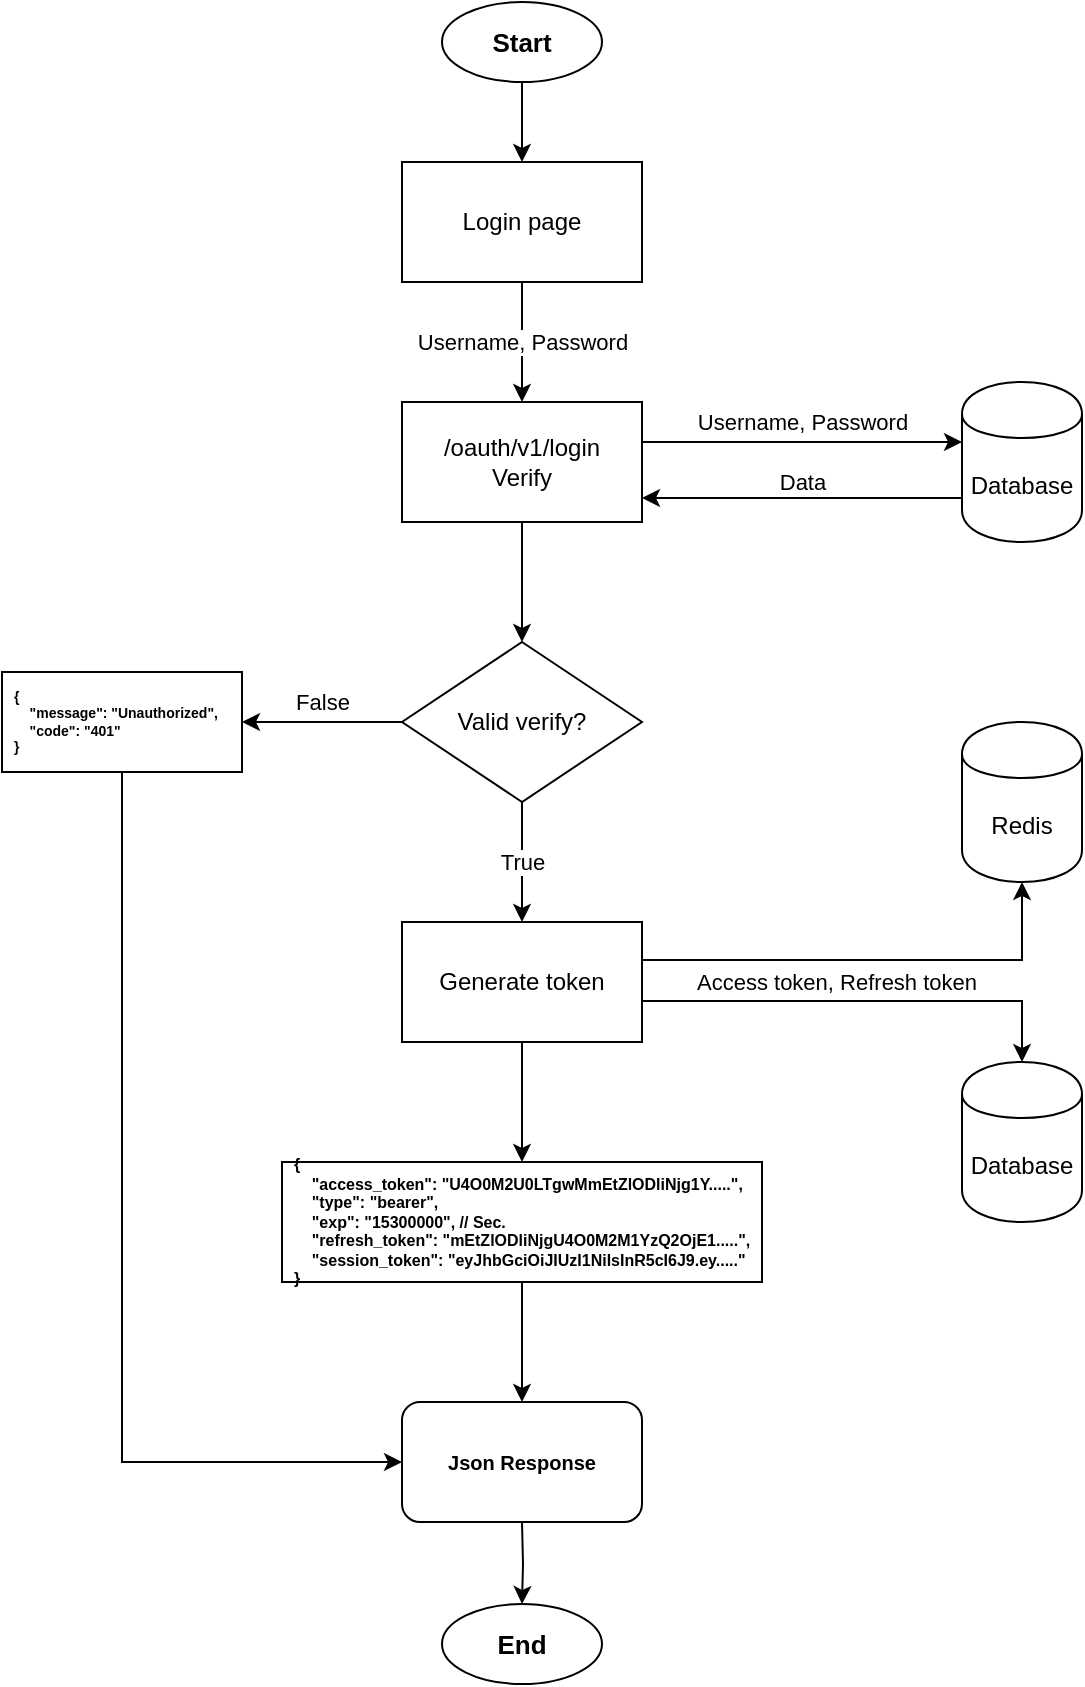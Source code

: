 <mxfile version="13.1.3">
    <diagram id="6hGFLwfOUW9BJ-s0fimq" name="Login flow (Single page)">
        <mxGraphModel dx="990" dy="802" grid="1" gridSize="10" guides="1" tooltips="1" connect="1" arrows="1" fold="1" page="1" pageScale="1" pageWidth="827" pageHeight="1169" math="0" shadow="0">
            <root>
                <mxCell id="0"/>
                <mxCell id="1" parent="0"/>
                <mxCell id="20" style="edgeStyle=orthogonalEdgeStyle;rounded=0;orthogonalLoop=1;jettySize=auto;html=1;exitX=0.5;exitY=1;exitDx=0;exitDy=0;entryX=0.5;entryY=0;entryDx=0;entryDy=0;" parent="1" source="18" target="19" edge="1">
                    <mxGeometry relative="1" as="geometry"/>
                </mxCell>
                <mxCell id="21" value="Username, Password" style="edgeLabel;html=1;align=center;verticalAlign=middle;resizable=0;points=[];" parent="20" vertex="1" connectable="0">
                    <mxGeometry x="-0.201" y="1" relative="1" as="geometry">
                        <mxPoint x="-1" y="6" as="offset"/>
                    </mxGeometry>
                </mxCell>
                <mxCell id="18" value="Login page" style="rounded=0;whiteSpace=wrap;html=1;" parent="1" vertex="1">
                    <mxGeometry x="360" y="119" width="120" height="60" as="geometry"/>
                </mxCell>
                <mxCell id="23" value="" style="edgeStyle=orthogonalEdgeStyle;rounded=0;orthogonalLoop=1;jettySize=auto;html=1;" parent="1" source="19" target="24" edge="1">
                    <mxGeometry relative="1" as="geometry">
                        <mxPoint x="600.0" y="269" as="targetPoint"/>
                        <Array as="points">
                            <mxPoint x="590" y="259"/>
                            <mxPoint x="590" y="259"/>
                        </Array>
                    </mxGeometry>
                </mxCell>
                <mxCell id="27" value="Username, Password" style="edgeLabel;html=1;align=center;verticalAlign=middle;resizable=0;points=[];" parent="23" vertex="1" connectable="0">
                    <mxGeometry x="0.163" y="2" relative="1" as="geometry">
                        <mxPoint x="-13.1" y="-8" as="offset"/>
                    </mxGeometry>
                </mxCell>
                <mxCell id="33" style="edgeStyle=orthogonalEdgeStyle;rounded=0;orthogonalLoop=1;jettySize=auto;html=1;exitX=0.5;exitY=1;exitDx=0;exitDy=0;entryX=0.5;entryY=0;entryDx=0;entryDy=0;" parent="1" source="19" target="32" edge="1">
                    <mxGeometry relative="1" as="geometry"/>
                </mxCell>
                <mxCell id="19" value="/oauth/v1/login&lt;br&gt;Verify" style="rounded=0;whiteSpace=wrap;html=1;" parent="1" vertex="1">
                    <mxGeometry x="360" y="239" width="120" height="60" as="geometry"/>
                </mxCell>
                <mxCell id="30" style="edgeStyle=orthogonalEdgeStyle;rounded=0;orthogonalLoop=1;jettySize=auto;html=1;exitX=0;exitY=0.7;exitDx=0;exitDy=0;entryX=1;entryY=0.75;entryDx=0;entryDy=0;" parent="1" edge="1">
                    <mxGeometry relative="1" as="geometry">
                        <mxPoint x="480" y="287" as="targetPoint"/>
                        <mxPoint x="640.0" y="288" as="sourcePoint"/>
                        <Array as="points">
                            <mxPoint x="640" y="287"/>
                        </Array>
                    </mxGeometry>
                </mxCell>
                <mxCell id="31" value="Data" style="edgeLabel;html=1;align=center;verticalAlign=middle;resizable=0;points=[];" parent="30" vertex="1" connectable="0">
                    <mxGeometry x="0.152" y="1" relative="1" as="geometry">
                        <mxPoint x="11.67" y="-9" as="offset"/>
                    </mxGeometry>
                </mxCell>
                <mxCell id="24" value="Database" style="shape=cylinder;whiteSpace=wrap;html=1;boundedLbl=1;backgroundOutline=1;" parent="1" vertex="1">
                    <mxGeometry x="640.0" y="229" width="60" height="80" as="geometry"/>
                </mxCell>
                <mxCell id="36" style="edgeStyle=orthogonalEdgeStyle;rounded=0;orthogonalLoop=1;jettySize=auto;html=1;exitX=0;exitY=0.5;exitDx=0;exitDy=0;entryX=1;entryY=0.5;entryDx=0;entryDy=0;" parent="1" source="32" edge="1">
                    <mxGeometry relative="1" as="geometry">
                        <mxPoint x="280" y="399" as="targetPoint"/>
                    </mxGeometry>
                </mxCell>
                <mxCell id="37" value="False" style="edgeLabel;html=1;align=center;verticalAlign=middle;resizable=0;points=[];" parent="36" vertex="1" connectable="0">
                    <mxGeometry x="-0.164" y="1" relative="1" as="geometry">
                        <mxPoint x="-6.86" y="-11" as="offset"/>
                    </mxGeometry>
                </mxCell>
                <mxCell id="40" style="edgeStyle=orthogonalEdgeStyle;rounded=0;orthogonalLoop=1;jettySize=auto;html=1;exitX=0.5;exitY=1;exitDx=0;exitDy=0;entryX=0.5;entryY=0;entryDx=0;entryDy=0;" parent="1" source="32" target="38" edge="1">
                    <mxGeometry relative="1" as="geometry"/>
                </mxCell>
                <mxCell id="41" value="True" style="edgeLabel;html=1;align=center;verticalAlign=middle;resizable=0;points=[];" parent="40" vertex="1" connectable="0">
                    <mxGeometry x="-0.324" y="1" relative="1" as="geometry">
                        <mxPoint x="-1" y="9.43" as="offset"/>
                    </mxGeometry>
                </mxCell>
                <mxCell id="32" value="Valid verify?" style="rhombus;whiteSpace=wrap;html=1;" parent="1" vertex="1">
                    <mxGeometry x="360" y="359" width="120" height="80" as="geometry"/>
                </mxCell>
                <mxCell id="65" style="edgeStyle=orthogonalEdgeStyle;rounded=0;orthogonalLoop=1;jettySize=auto;html=1;exitX=0.5;exitY=1;exitDx=0;exitDy=0;entryX=0.5;entryY=0;entryDx=0;entryDy=0;fontSize=7;" parent="1" source="38" target="64" edge="1">
                    <mxGeometry relative="1" as="geometry"/>
                </mxCell>
                <mxCell id="38" value="Generate token" style="rounded=0;whiteSpace=wrap;html=1;" parent="1" vertex="1">
                    <mxGeometry x="360" y="499" width="120" height="60" as="geometry"/>
                </mxCell>
                <mxCell id="72" style="edgeStyle=orthogonalEdgeStyle;rounded=0;orthogonalLoop=1;jettySize=auto;html=1;exitX=0.5;exitY=1;exitDx=0;exitDy=0;fontSize=7;entryX=0;entryY=0.5;entryDx=0;entryDy=0;" parent="1" source="43" target="74" edge="1">
                    <mxGeometry relative="1" as="geometry">
                        <mxPoint x="320" y="719" as="targetPoint"/>
                        <Array as="points">
                            <mxPoint x="220" y="769"/>
                        </Array>
                    </mxGeometry>
                </mxCell>
                <mxCell id="43" value="&lt;font style=&quot;font-size: 7px&quot;&gt;&lt;span style=&quot;font-size: 7px&quot;&gt;{&lt;/span&gt;&lt;br style=&quot;font-size: 7px&quot;&gt;&lt;span style=&quot;font-size: 7px&quot;&gt;&amp;nbsp; &amp;nbsp; &quot;message&quot;: &quot;Unauthorized&quot;,&lt;br&gt;&lt;/span&gt;&amp;nbsp; &amp;nbsp; &quot;code&quot;: &quot;401&quot;&lt;br style=&quot;font-size: 7px&quot;&gt;&lt;span style=&quot;font-size: 7px&quot;&gt;}&lt;/span&gt;&lt;/font&gt;" style="rounded=0;whiteSpace=wrap;html=1;align=left;verticalAlign=middle;spacing=6;fontSize=7;fontStyle=1;" parent="1" vertex="1">
                    <mxGeometry x="160" y="374" width="120" height="50" as="geometry"/>
                </mxCell>
                <mxCell id="49" value="" style="edgeStyle=orthogonalEdgeStyle;rounded=0;orthogonalLoop=1;jettySize=auto;html=1;entryX=0.5;entryY=1;entryDx=0;entryDy=0;" parent="1" target="53" edge="1">
                    <mxGeometry relative="1" as="geometry">
                        <mxPoint x="480" y="518" as="sourcePoint"/>
                        <mxPoint x="670" y="518" as="targetPoint"/>
                        <Array as="points">
                            <mxPoint x="670" y="518"/>
                        </Array>
                    </mxGeometry>
                </mxCell>
                <mxCell id="53" value="Redis" style="shape=cylinder;whiteSpace=wrap;html=1;boundedLbl=1;backgroundOutline=1;" parent="1" vertex="1">
                    <mxGeometry x="640.0" y="399" width="60" height="80" as="geometry"/>
                </mxCell>
                <mxCell id="54" value="Database" style="shape=cylinder;whiteSpace=wrap;html=1;boundedLbl=1;backgroundOutline=1;" parent="1" vertex="1">
                    <mxGeometry x="640.0" y="569" width="60" height="80" as="geometry"/>
                </mxCell>
                <mxCell id="60" value="" style="edgeStyle=orthogonalEdgeStyle;rounded=0;orthogonalLoop=1;jettySize=auto;html=1;entryX=0.5;entryY=0;entryDx=0;entryDy=0;" parent="1" target="54" edge="1">
                    <mxGeometry relative="1" as="geometry">
                        <mxPoint x="480" y="538.49" as="sourcePoint"/>
                        <mxPoint x="670.0" y="519.49" as="targetPoint"/>
                        <Array as="points">
                            <mxPoint x="670" y="538"/>
                        </Array>
                    </mxGeometry>
                </mxCell>
                <mxCell id="61" value="Access token, Refresh token" style="edgeLabel;html=1;align=center;verticalAlign=middle;resizable=0;points=[];" parent="60" vertex="1" connectable="0">
                    <mxGeometry x="0.163" y="2" relative="1" as="geometry">
                        <mxPoint x="-31.71" y="-8" as="offset"/>
                    </mxGeometry>
                </mxCell>
                <mxCell id="71" style="edgeStyle=orthogonalEdgeStyle;rounded=0;orthogonalLoop=1;jettySize=auto;html=1;exitX=0.5;exitY=1;exitDx=0;exitDy=0;entryX=0.5;entryY=0;entryDx=0;entryDy=0;fontSize=7;" parent="1" target="68" edge="1">
                    <mxGeometry relative="1" as="geometry">
                        <mxPoint x="420" y="799" as="sourcePoint"/>
                    </mxGeometry>
                </mxCell>
                <mxCell id="75" style="edgeStyle=orthogonalEdgeStyle;rounded=0;orthogonalLoop=1;jettySize=auto;html=1;exitX=0.5;exitY=1;exitDx=0;exitDy=0;entryX=0.5;entryY=0;entryDx=0;entryDy=0;fontSize=7;" parent="1" source="64" target="74" edge="1">
                    <mxGeometry relative="1" as="geometry"/>
                </mxCell>
                <mxCell id="64" value="&lt;font style=&quot;font-size: 8px&quot;&gt;{&lt;br&gt;&amp;nbsp; &amp;nbsp; &quot;access_token&quot;: &quot;U4O0M2U0LTgwMmEtZlODliNjg1Y.....&quot;,&lt;br&gt;&amp;nbsp; &amp;nbsp; &quot;type&quot;: &quot;bearer&quot;,&lt;br&gt;&amp;nbsp; &amp;nbsp; &quot;exp&quot;: &quot;15300000&quot;, // Sec.&lt;br&gt;&amp;nbsp; &amp;nbsp; &quot;refresh_token&quot;: &quot;mEtZlODliNjgU4O0M2M1YzQ2OjE1.....&quot;,&lt;br&gt;&amp;nbsp; &amp;nbsp; &quot;session_token&quot;: &quot;eyJhbGciOiJIUzI1NiIsInR5cI6J9.ey.....&quot;&lt;br&gt;}&lt;/font&gt;" style="rounded=0;whiteSpace=wrap;html=1;fontSize=7;align=left;spacing=6;fontStyle=1" parent="1" vertex="1">
                    <mxGeometry x="300" y="619" width="240" height="60" as="geometry"/>
                </mxCell>
                <mxCell id="67" style="edgeStyle=orthogonalEdgeStyle;rounded=0;orthogonalLoop=1;jettySize=auto;html=1;exitX=0.5;exitY=1;exitDx=0;exitDy=0;entryX=0.5;entryY=0;entryDx=0;entryDy=0;fontSize=7;" parent="1" source="66" target="18" edge="1">
                    <mxGeometry relative="1" as="geometry"/>
                </mxCell>
                <mxCell id="66" value="&lt;b&gt;&lt;font style=&quot;font-size: 13px&quot;&gt;Start&lt;/font&gt;&lt;/b&gt;" style="ellipse;whiteSpace=wrap;html=1;fontSize=7;align=center;" parent="1" vertex="1">
                    <mxGeometry x="380" y="39" width="80" height="40" as="geometry"/>
                </mxCell>
                <mxCell id="68" value="&lt;b&gt;&lt;font style=&quot;font-size: 13px&quot;&gt;End&lt;/font&gt;&lt;/b&gt;" style="ellipse;whiteSpace=wrap;html=1;fontSize=7;align=center;" parent="1" vertex="1">
                    <mxGeometry x="380" y="840" width="80" height="40" as="geometry"/>
                </mxCell>
                <mxCell id="74" value="&lt;b&gt;&lt;font style=&quot;font-size: 10px&quot;&gt;Json Response&lt;/font&gt;&lt;/b&gt;" style="rounded=1;whiteSpace=wrap;html=1;fontSize=7;align=center;" parent="1" vertex="1">
                    <mxGeometry x="360" y="739" width="120" height="60" as="geometry"/>
                </mxCell>
            </root>
        </mxGraphModel>
    </diagram>
</mxfile>